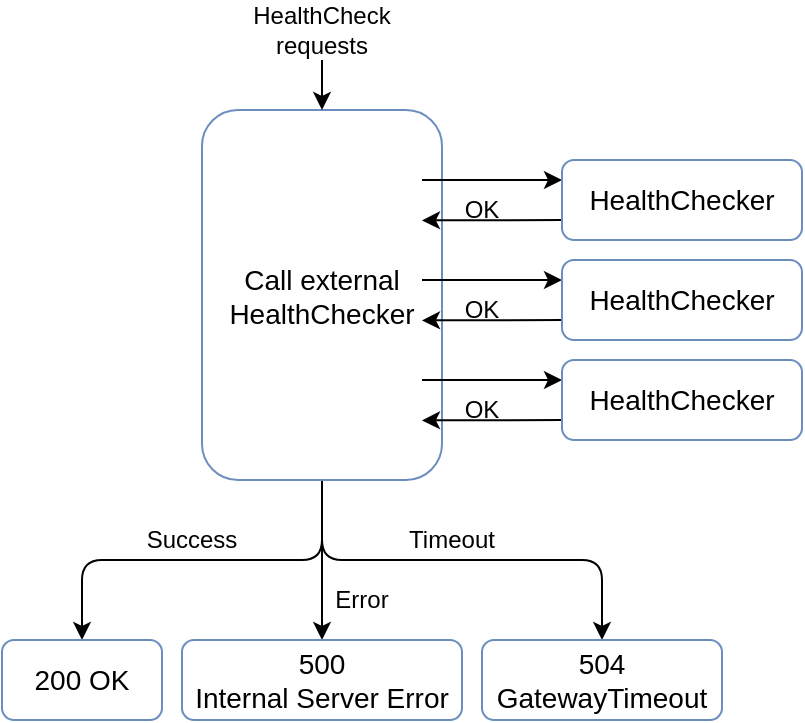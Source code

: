 <mxfile>
    <diagram id="CGz5gvUMxi6If3MVP1VV" name="image">
        <mxGraphModel dx="-2143" dy="1545" grid="1" gridSize="10" guides="1" tooltips="1" connect="1" arrows="1" fold="1" page="1" pageScale="1" pageWidth="827" pageHeight="1169" math="0" shadow="0">
            <root>
                <mxCell id="0"/>
                <mxCell id="1" parent="0"/>
                <mxCell id="47" style="edgeStyle=none;html=1;exitX=0.5;exitY=1;exitDx=0;exitDy=0;startArrow=none;startFill=0;endArrow=classic;endFill=1;" edge="1" parent="1" source="5" target="45">
                    <mxGeometry relative="1" as="geometry">
                        <mxPoint x="2770" y="-800" as="targetPoint"/>
                    </mxGeometry>
                </mxCell>
                <mxCell id="48" style="edgeStyle=orthogonalEdgeStyle;html=1;exitX=0.5;exitY=1;exitDx=0;exitDy=0;entryX=0.5;entryY=0;entryDx=0;entryDy=0;startArrow=none;startFill=0;endArrow=classic;endFill=1;" edge="1" parent="1" source="5" target="44">
                    <mxGeometry relative="1" as="geometry"/>
                </mxCell>
                <mxCell id="49" style="edgeStyle=orthogonalEdgeStyle;html=1;exitX=0.5;exitY=1;exitDx=0;exitDy=0;entryX=0.5;entryY=0;entryDx=0;entryDy=0;startArrow=none;startFill=0;endArrow=classic;endFill=1;" edge="1" parent="1" source="5" target="46">
                    <mxGeometry relative="1" as="geometry"/>
                </mxCell>
                <mxCell id="5" value="Call external HealthChecker" style="rounded=1;whiteSpace=wrap;html=1;fontSize=14;strokeColor=#6c8ebf;fillColor=default;" parent="1" vertex="1">
                    <mxGeometry x="2660" y="-1025" width="120" height="185" as="geometry"/>
                </mxCell>
                <mxCell id="36" style="edgeStyle=none;html=1;exitX=0;exitY=0.25;exitDx=0;exitDy=0;startArrow=classic;startFill=1;endArrow=none;endFill=0;" edge="1" parent="1" source="35">
                    <mxGeometry relative="1" as="geometry">
                        <mxPoint x="2770" y="-990" as="targetPoint"/>
                    </mxGeometry>
                </mxCell>
                <mxCell id="37" style="edgeStyle=none;html=1;exitX=0;exitY=0.75;exitDx=0;exitDy=0;" edge="1" parent="1" source="35">
                    <mxGeometry relative="1" as="geometry">
                        <mxPoint x="2770" y="-969.8" as="targetPoint"/>
                    </mxGeometry>
                </mxCell>
                <mxCell id="35" value="HealthChecker" style="rounded=1;whiteSpace=wrap;html=1;fontSize=14;strokeColor=#6c8ebf;fillColor=default;" vertex="1" parent="1">
                    <mxGeometry x="2840" y="-1000" width="120" height="40" as="geometry"/>
                </mxCell>
                <mxCell id="38" style="edgeStyle=none;html=1;exitX=0;exitY=0.25;exitDx=0;exitDy=0;startArrow=classic;startFill=1;endArrow=none;endFill=0;" edge="1" source="40" parent="1">
                    <mxGeometry relative="1" as="geometry">
                        <mxPoint x="2770" y="-940" as="targetPoint"/>
                    </mxGeometry>
                </mxCell>
                <mxCell id="39" style="edgeStyle=none;html=1;exitX=0;exitY=0.75;exitDx=0;exitDy=0;" edge="1" source="40" parent="1">
                    <mxGeometry relative="1" as="geometry">
                        <mxPoint x="2770" y="-919.8" as="targetPoint"/>
                    </mxGeometry>
                </mxCell>
                <mxCell id="40" value="HealthChecker" style="rounded=1;whiteSpace=wrap;html=1;fontSize=14;strokeColor=#6c8ebf;fillColor=default;" vertex="1" parent="1">
                    <mxGeometry x="2840" y="-950" width="120" height="40" as="geometry"/>
                </mxCell>
                <mxCell id="41" style="edgeStyle=none;html=1;exitX=0;exitY=0.25;exitDx=0;exitDy=0;startArrow=classic;startFill=1;endArrow=none;endFill=0;" edge="1" source="43" parent="1">
                    <mxGeometry relative="1" as="geometry">
                        <mxPoint x="2770" y="-890" as="targetPoint"/>
                    </mxGeometry>
                </mxCell>
                <mxCell id="42" style="edgeStyle=none;html=1;exitX=0;exitY=0.75;exitDx=0;exitDy=0;" edge="1" source="43" parent="1">
                    <mxGeometry relative="1" as="geometry">
                        <mxPoint x="2770" y="-869.8" as="targetPoint"/>
                    </mxGeometry>
                </mxCell>
                <mxCell id="43" value="HealthChecker" style="rounded=1;whiteSpace=wrap;html=1;fontSize=14;strokeColor=#6c8ebf;fillColor=default;" vertex="1" parent="1">
                    <mxGeometry x="2840" y="-900" width="120" height="40" as="geometry"/>
                </mxCell>
                <mxCell id="44" value="200 OK" style="rounded=1;whiteSpace=wrap;html=1;fontSize=14;strokeColor=#6c8ebf;fillColor=default;" vertex="1" parent="1">
                    <mxGeometry x="2560" y="-760" width="80" height="40" as="geometry"/>
                </mxCell>
                <mxCell id="45" value="500&lt;br&gt;Internal Server Error" style="rounded=1;whiteSpace=wrap;html=1;fontSize=14;strokeColor=#6c8ebf;fillColor=default;" vertex="1" parent="1">
                    <mxGeometry x="2650" y="-760" width="140" height="40" as="geometry"/>
                </mxCell>
                <mxCell id="46" value="504 GatewayTimeout" style="rounded=1;whiteSpace=wrap;html=1;fontSize=14;strokeColor=#6c8ebf;fillColor=default;" vertex="1" parent="1">
                    <mxGeometry x="2800" y="-760" width="120" height="40" as="geometry"/>
                </mxCell>
                <mxCell id="50" value="Timeout" style="text;html=1;strokeColor=none;fillColor=none;align=center;verticalAlign=middle;whiteSpace=wrap;rounded=0;" vertex="1" parent="1">
                    <mxGeometry x="2760" y="-820" width="50" height="20" as="geometry"/>
                </mxCell>
                <mxCell id="51" value="Success" style="text;html=1;strokeColor=none;fillColor=none;align=center;verticalAlign=middle;whiteSpace=wrap;rounded=0;" vertex="1" parent="1">
                    <mxGeometry x="2630" y="-820" width="50" height="20" as="geometry"/>
                </mxCell>
                <mxCell id="52" value="Error" style="text;html=1;strokeColor=none;fillColor=none;align=center;verticalAlign=middle;whiteSpace=wrap;rounded=0;" vertex="1" parent="1">
                    <mxGeometry x="2720" y="-790" width="40" height="20" as="geometry"/>
                </mxCell>
                <mxCell id="53" value="OK" style="text;html=1;strokeColor=none;fillColor=none;align=center;verticalAlign=middle;whiteSpace=wrap;rounded=0;" vertex="1" parent="1">
                    <mxGeometry x="2790" y="-980" width="20" height="10" as="geometry"/>
                </mxCell>
                <mxCell id="54" value="OK" style="text;html=1;strokeColor=none;fillColor=none;align=center;verticalAlign=middle;whiteSpace=wrap;rounded=0;" vertex="1" parent="1">
                    <mxGeometry x="2790" y="-930" width="20" height="10" as="geometry"/>
                </mxCell>
                <mxCell id="55" value="OK" style="text;html=1;strokeColor=none;fillColor=none;align=center;verticalAlign=middle;whiteSpace=wrap;rounded=0;" vertex="1" parent="1">
                    <mxGeometry x="2790" y="-880" width="20" height="10" as="geometry"/>
                </mxCell>
                <mxCell id="59" style="edgeStyle=orthogonalEdgeStyle;html=1;exitX=0.5;exitY=1;exitDx=0;exitDy=0;entryX=0.5;entryY=0;entryDx=0;entryDy=0;startArrow=none;startFill=0;endArrow=classic;endFill=1;" edge="1" parent="1" source="58" target="5">
                    <mxGeometry relative="1" as="geometry"/>
                </mxCell>
                <mxCell id="58" value="HealthCheck requests" style="text;html=1;strokeColor=none;fillColor=none;align=center;verticalAlign=middle;whiteSpace=wrap;rounded=0;" vertex="1" parent="1">
                    <mxGeometry x="2680" y="-1080" width="80" height="30" as="geometry"/>
                </mxCell>
            </root>
        </mxGraphModel>
    </diagram>
</mxfile>